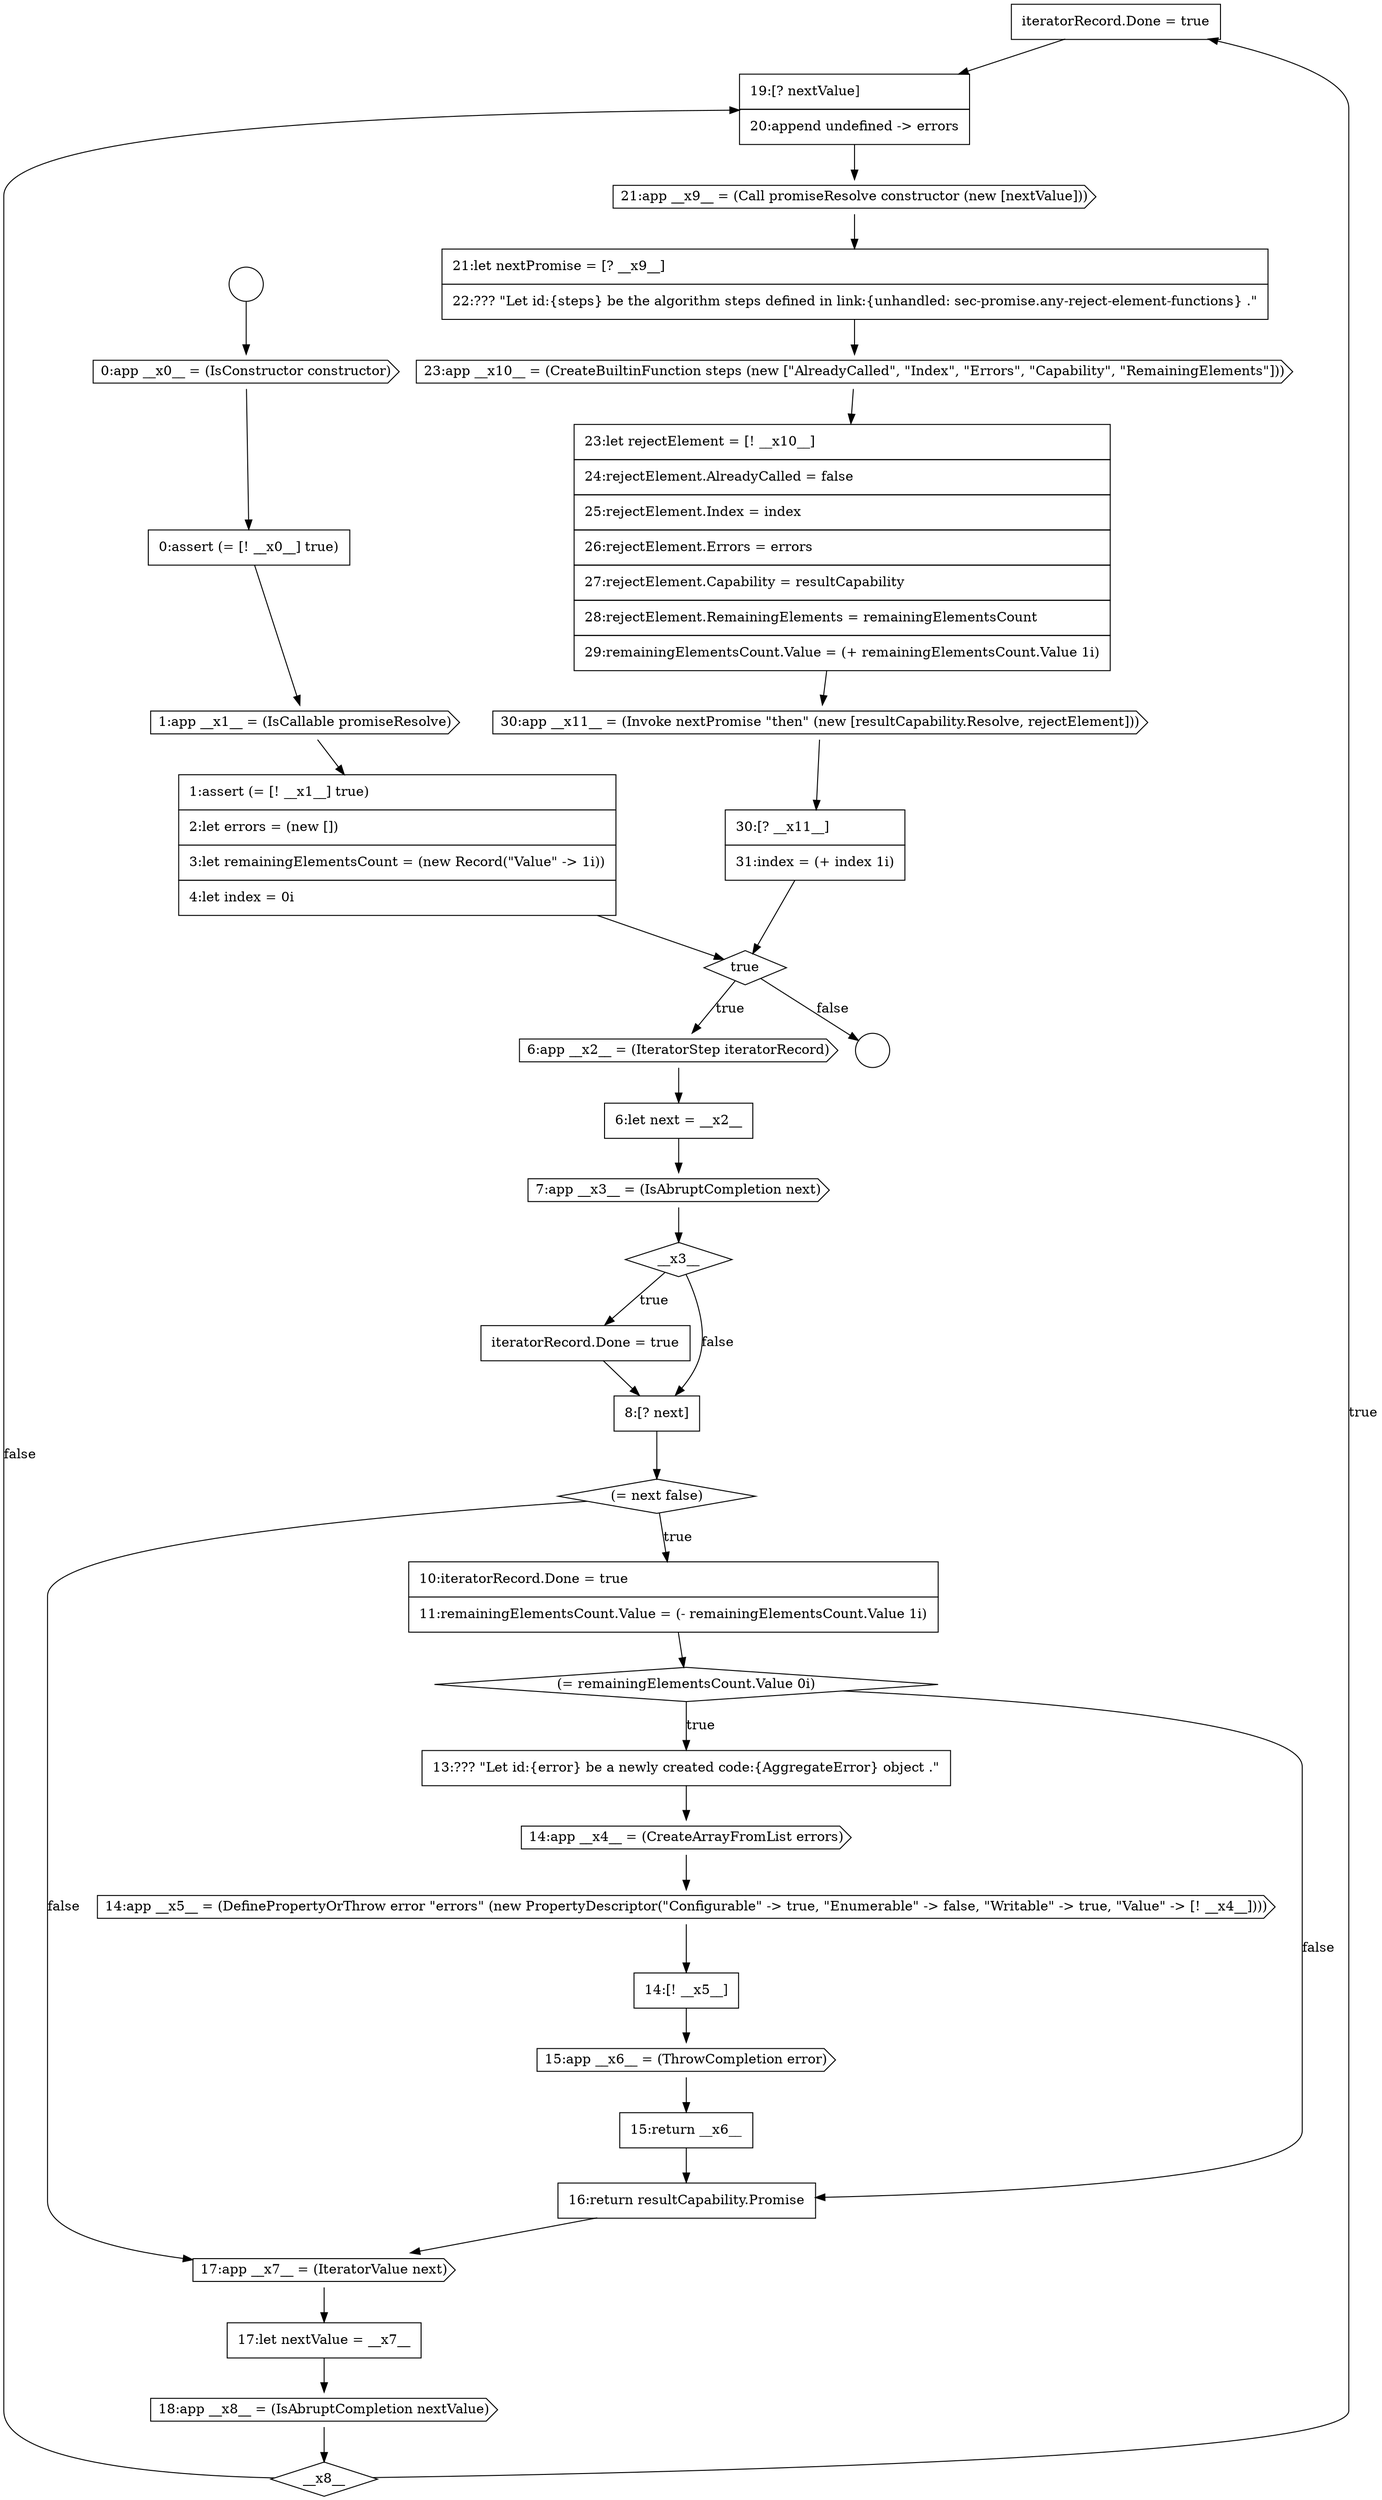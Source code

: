 digraph {
  node18861 [shape=none, margin=0, label=<<font color="black">
    <table border="0" cellborder="1" cellspacing="0" cellpadding="10">
      <tr><td align="left">iteratorRecord.Done = true</td></tr>
    </table>
  </font>> color="black" fillcolor="white" style=filled]
  node18834 [shape=circle label=" " color="black" fillcolor="white" style=filled]
  node18866 [shape=none, margin=0, label=<<font color="black">
    <table border="0" cellborder="1" cellspacing="0" cellpadding="10">
      <tr><td align="left">23:let rejectElement = [! __x10__]</td></tr>
      <tr><td align="left">24:rejectElement.AlreadyCalled = false</td></tr>
      <tr><td align="left">25:rejectElement.Index = index</td></tr>
      <tr><td align="left">26:rejectElement.Errors = errors</td></tr>
      <tr><td align="left">27:rejectElement.Capability = resultCapability</td></tr>
      <tr><td align="left">28:rejectElement.RemainingElements = remainingElementsCount</td></tr>
      <tr><td align="left">29:remainingElementsCount.Value = (+ remainingElementsCount.Value 1i)</td></tr>
    </table>
  </font>> color="black" fillcolor="white" style=filled]
  node18842 [shape=none, margin=0, label=<<font color="black">
    <table border="0" cellborder="1" cellspacing="0" cellpadding="10">
      <tr><td align="left">6:let next = __x2__</td></tr>
    </table>
  </font>> color="black" fillcolor="white" style=filled]
  node18852 [shape=cds, label=<<font color="black">14:app __x5__ = (DefinePropertyOrThrow error &quot;errors&quot; (new PropertyDescriptor(&quot;Configurable&quot; -&gt; true, &quot;Enumerable&quot; -&gt; false, &quot;Writable&quot; -&gt; true, &quot;Value&quot; -&gt; [! __x4__])))</font>> color="black" fillcolor="white" style=filled]
  node18860 [shape=diamond, label=<<font color="black">__x8__</font>> color="black" fillcolor="white" style=filled]
  node18845 [shape=none, margin=0, label=<<font color="black">
    <table border="0" cellborder="1" cellspacing="0" cellpadding="10">
      <tr><td align="left">iteratorRecord.Done = true</td></tr>
    </table>
  </font>> color="black" fillcolor="white" style=filled]
  node18867 [shape=cds, label=<<font color="black">30:app __x11__ = (Invoke nextPromise &quot;then&quot; (new [resultCapability.Resolve, rejectElement]))</font>> color="black" fillcolor="white" style=filled]
  node18844 [shape=diamond, label=<<font color="black">__x3__</font>> color="black" fillcolor="white" style=filled]
  node18868 [shape=none, margin=0, label=<<font color="black">
    <table border="0" cellborder="1" cellspacing="0" cellpadding="10">
      <tr><td align="left">30:[? __x11__]</td></tr>
      <tr><td align="left">31:index = (+ index 1i)</td></tr>
    </table>
  </font>> color="black" fillcolor="white" style=filled]
  node18858 [shape=none, margin=0, label=<<font color="black">
    <table border="0" cellborder="1" cellspacing="0" cellpadding="10">
      <tr><td align="left">17:let nextValue = __x7__</td></tr>
    </table>
  </font>> color="black" fillcolor="white" style=filled]
  node18850 [shape=none, margin=0, label=<<font color="black">
    <table border="0" cellborder="1" cellspacing="0" cellpadding="10">
      <tr><td align="left">13:??? &quot;Let id:{error} be a newly created code:{AggregateError} object .&quot;</td></tr>
    </table>
  </font>> color="black" fillcolor="white" style=filled]
  node18865 [shape=cds, label=<<font color="black">23:app __x10__ = (CreateBuiltinFunction steps (new [&quot;AlreadyCalled&quot;, &quot;Index&quot;, &quot;Errors&quot;, &quot;Capability&quot;, &quot;RemainingElements&quot;]))</font>> color="black" fillcolor="white" style=filled]
  node18857 [shape=cds, label=<<font color="black">17:app __x7__ = (IteratorValue next)</font>> color="black" fillcolor="white" style=filled]
  node18851 [shape=cds, label=<<font color="black">14:app __x4__ = (CreateArrayFromList errors)</font>> color="black" fillcolor="white" style=filled]
  node18837 [shape=none, margin=0, label=<<font color="black">
    <table border="0" cellborder="1" cellspacing="0" cellpadding="10">
      <tr><td align="left">0:assert (= [! __x0__] true)</td></tr>
    </table>
  </font>> color="black" fillcolor="white" style=filled]
  node18846 [shape=none, margin=0, label=<<font color="black">
    <table border="0" cellborder="1" cellspacing="0" cellpadding="10">
      <tr><td align="left">8:[? next]</td></tr>
    </table>
  </font>> color="black" fillcolor="white" style=filled]
  node18856 [shape=none, margin=0, label=<<font color="black">
    <table border="0" cellborder="1" cellspacing="0" cellpadding="10">
      <tr><td align="left">16:return resultCapability.Promise</td></tr>
    </table>
  </font>> color="black" fillcolor="white" style=filled]
  node18838 [shape=cds, label=<<font color="black">1:app __x1__ = (IsCallable promiseResolve)</font>> color="black" fillcolor="white" style=filled]
  node18864 [shape=none, margin=0, label=<<font color="black">
    <table border="0" cellborder="1" cellspacing="0" cellpadding="10">
      <tr><td align="left">21:let nextPromise = [? __x9__]</td></tr>
      <tr><td align="left">22:??? &quot;Let id:{steps} be the algorithm steps defined in link:{unhandled: sec-promise.any-reject-element-functions} .&quot;</td></tr>
    </table>
  </font>> color="black" fillcolor="white" style=filled]
  node18853 [shape=none, margin=0, label=<<font color="black">
    <table border="0" cellborder="1" cellspacing="0" cellpadding="10">
      <tr><td align="left">14:[! __x5__]</td></tr>
    </table>
  </font>> color="black" fillcolor="white" style=filled]
  node18841 [shape=cds, label=<<font color="black">6:app __x2__ = (IteratorStep iteratorRecord)</font>> color="black" fillcolor="white" style=filled]
  node18836 [shape=cds, label=<<font color="black">0:app __x0__ = (IsConstructor constructor)</font>> color="black" fillcolor="white" style=filled]
  node18839 [shape=none, margin=0, label=<<font color="black">
    <table border="0" cellborder="1" cellspacing="0" cellpadding="10">
      <tr><td align="left">1:assert (= [! __x1__] true)</td></tr>
      <tr><td align="left">2:let errors = (new [])</td></tr>
      <tr><td align="left">3:let remainingElementsCount = (new Record(&quot;Value&quot; -&gt; 1i))</td></tr>
      <tr><td align="left">4:let index = 0i</td></tr>
    </table>
  </font>> color="black" fillcolor="white" style=filled]
  node18863 [shape=cds, label=<<font color="black">21:app __x9__ = (Call promiseResolve constructor (new [nextValue]))</font>> color="black" fillcolor="white" style=filled]
  node18859 [shape=cds, label=<<font color="black">18:app __x8__ = (IsAbruptCompletion nextValue)</font>> color="black" fillcolor="white" style=filled]
  node18849 [shape=diamond, label=<<font color="black">(= remainingElementsCount.Value 0i)</font>> color="black" fillcolor="white" style=filled]
  node18848 [shape=none, margin=0, label=<<font color="black">
    <table border="0" cellborder="1" cellspacing="0" cellpadding="10">
      <tr><td align="left">10:iteratorRecord.Done = true</td></tr>
      <tr><td align="left">11:remainingElementsCount.Value = (- remainingElementsCount.Value 1i)</td></tr>
    </table>
  </font>> color="black" fillcolor="white" style=filled]
  node18854 [shape=cds, label=<<font color="black">15:app __x6__ = (ThrowCompletion error)</font>> color="black" fillcolor="white" style=filled]
  node18835 [shape=circle label=" " color="black" fillcolor="white" style=filled]
  node18840 [shape=diamond, label=<<font color="black">true</font>> color="black" fillcolor="white" style=filled]
  node18862 [shape=none, margin=0, label=<<font color="black">
    <table border="0" cellborder="1" cellspacing="0" cellpadding="10">
      <tr><td align="left">19:[? nextValue]</td></tr>
      <tr><td align="left">20:append undefined -&gt; errors</td></tr>
    </table>
  </font>> color="black" fillcolor="white" style=filled]
  node18843 [shape=cds, label=<<font color="black">7:app __x3__ = (IsAbruptCompletion next)</font>> color="black" fillcolor="white" style=filled]
  node18855 [shape=none, margin=0, label=<<font color="black">
    <table border="0" cellborder="1" cellspacing="0" cellpadding="10">
      <tr><td align="left">15:return __x6__</td></tr>
    </table>
  </font>> color="black" fillcolor="white" style=filled]
  node18847 [shape=diamond, label=<<font color="black">(= next false)</font>> color="black" fillcolor="white" style=filled]
  node18839 -> node18840 [ color="black"]
  node18848 -> node18849 [ color="black"]
  node18858 -> node18859 [ color="black"]
  node18837 -> node18838 [ color="black"]
  node18854 -> node18855 [ color="black"]
  node18842 -> node18843 [ color="black"]
  node18838 -> node18839 [ color="black"]
  node18855 -> node18856 [ color="black"]
  node18861 -> node18862 [ color="black"]
  node18856 -> node18857 [ color="black"]
  node18857 -> node18858 [ color="black"]
  node18852 -> node18853 [ color="black"]
  node18863 -> node18864 [ color="black"]
  node18840 -> node18841 [label=<<font color="black">true</font>> color="black"]
  node18840 -> node18835 [label=<<font color="black">false</font>> color="black"]
  node18834 -> node18836 [ color="black"]
  node18846 -> node18847 [ color="black"]
  node18866 -> node18867 [ color="black"]
  node18860 -> node18861 [label=<<font color="black">true</font>> color="black"]
  node18860 -> node18862 [label=<<font color="black">false</font>> color="black"]
  node18845 -> node18846 [ color="black"]
  node18867 -> node18868 [ color="black"]
  node18847 -> node18848 [label=<<font color="black">true</font>> color="black"]
  node18847 -> node18857 [label=<<font color="black">false</font>> color="black"]
  node18843 -> node18844 [ color="black"]
  node18853 -> node18854 [ color="black"]
  node18849 -> node18850 [label=<<font color="black">true</font>> color="black"]
  node18849 -> node18856 [label=<<font color="black">false</font>> color="black"]
  node18850 -> node18851 [ color="black"]
  node18868 -> node18840 [ color="black"]
  node18844 -> node18845 [label=<<font color="black">true</font>> color="black"]
  node18844 -> node18846 [label=<<font color="black">false</font>> color="black"]
  node18862 -> node18863 [ color="black"]
  node18865 -> node18866 [ color="black"]
  node18836 -> node18837 [ color="black"]
  node18864 -> node18865 [ color="black"]
  node18859 -> node18860 [ color="black"]
  node18841 -> node18842 [ color="black"]
  node18851 -> node18852 [ color="black"]
}
